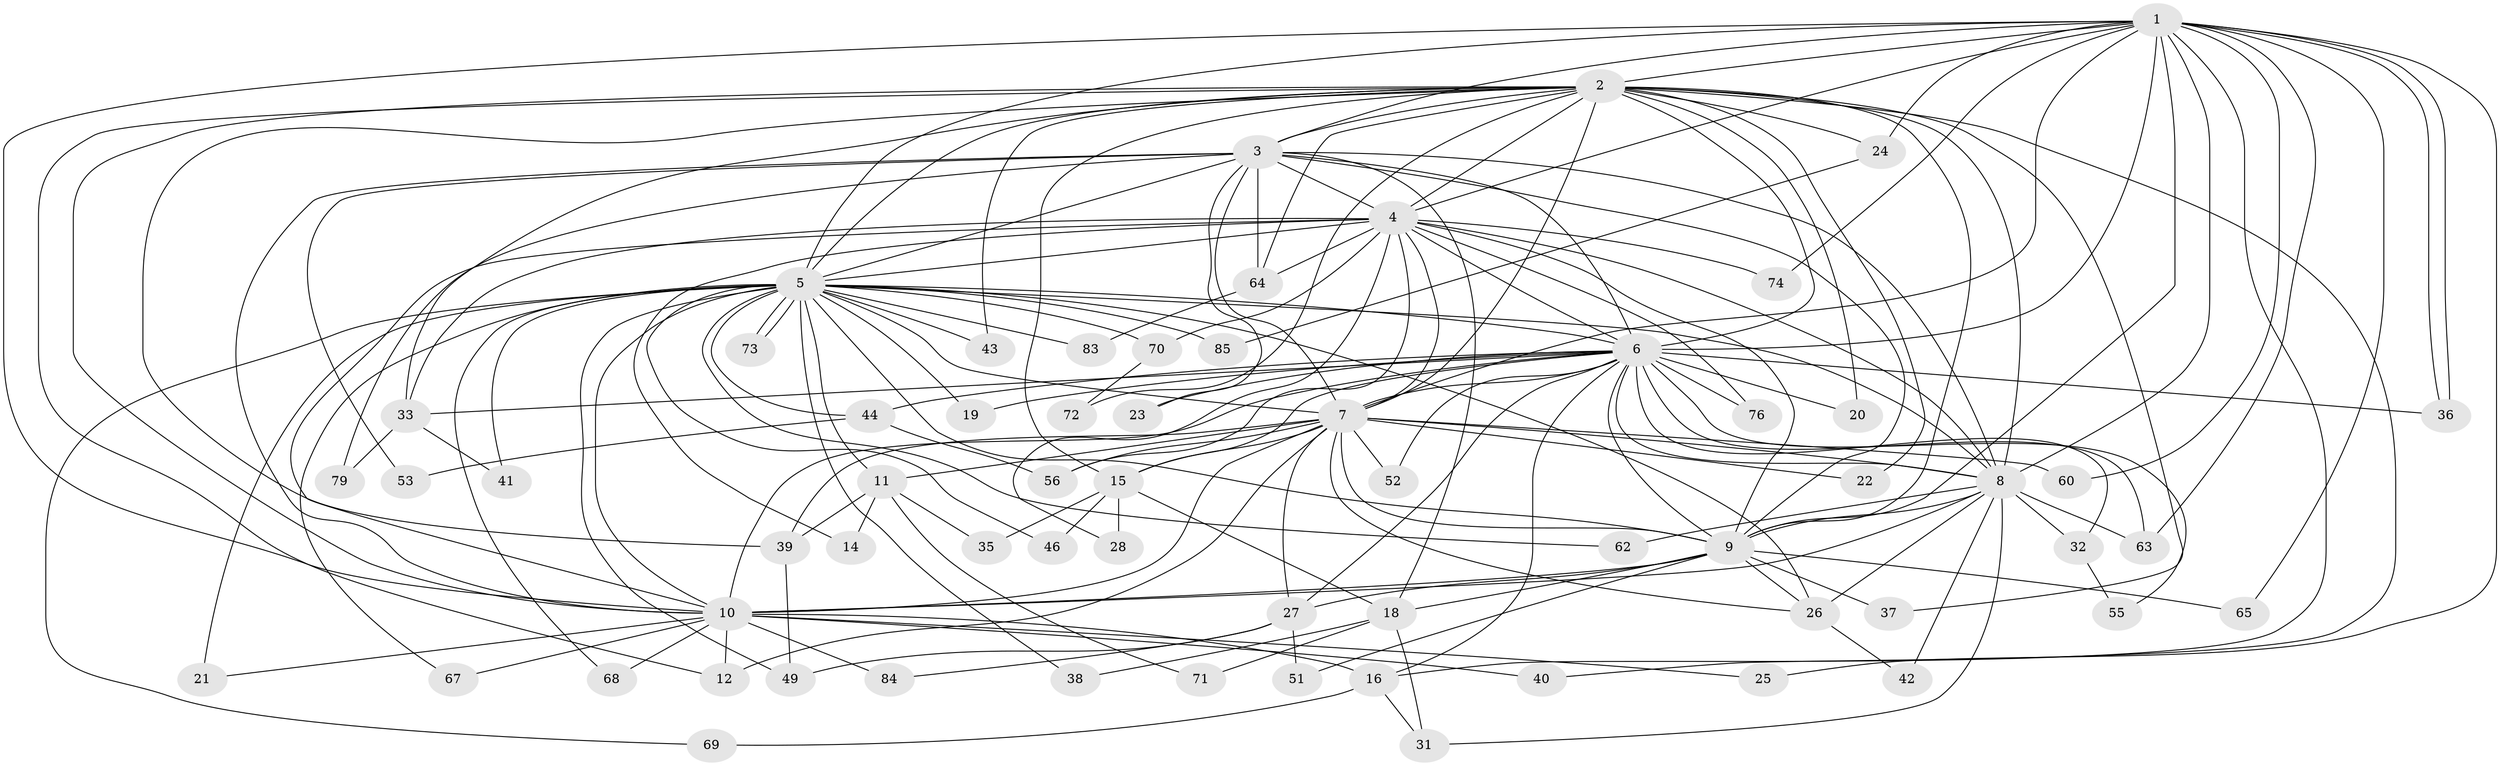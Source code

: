 // Generated by graph-tools (version 1.1) at 2025/51/02/27/25 19:51:43]
// undirected, 64 vertices, 168 edges
graph export_dot {
graph [start="1"]
  node [color=gray90,style=filled];
  1 [super="+66"];
  2 [super="+75"];
  3 [super="+61"];
  4 [super="+45"];
  5 [super="+54"];
  6 [super="+48"];
  7 [super="+30"];
  8 [super="+47"];
  9 [super="+59"];
  10 [super="+13"];
  11;
  12 [super="+82"];
  14;
  15 [super="+17"];
  16 [super="+29"];
  18 [super="+78"];
  19;
  20;
  21;
  22;
  23;
  24;
  25;
  26 [super="+34"];
  27 [super="+77"];
  28;
  31 [super="+57"];
  32;
  33 [super="+50"];
  35;
  36;
  37;
  38;
  39;
  40;
  41;
  42;
  43;
  44;
  46;
  49 [super="+80"];
  51;
  52;
  53;
  55;
  56 [super="+58"];
  60;
  62;
  63;
  64 [super="+81"];
  65;
  67;
  68;
  69;
  70;
  71;
  72;
  73;
  74;
  76;
  79;
  83;
  84;
  85;
  1 -- 2;
  1 -- 3;
  1 -- 4;
  1 -- 5;
  1 -- 6;
  1 -- 7;
  1 -- 8;
  1 -- 9;
  1 -- 10;
  1 -- 24;
  1 -- 25;
  1 -- 36;
  1 -- 36;
  1 -- 60;
  1 -- 65;
  1 -- 74;
  1 -- 63;
  1 -- 16;
  2 -- 3;
  2 -- 4;
  2 -- 5;
  2 -- 6;
  2 -- 7;
  2 -- 8;
  2 -- 9 [weight=2];
  2 -- 10;
  2 -- 15;
  2 -- 20;
  2 -- 22;
  2 -- 24;
  2 -- 37;
  2 -- 40;
  2 -- 43;
  2 -- 72;
  2 -- 39;
  2 -- 33;
  2 -- 64;
  2 -- 12;
  3 -- 4;
  3 -- 5;
  3 -- 6;
  3 -- 7;
  3 -- 8;
  3 -- 9 [weight=2];
  3 -- 10;
  3 -- 18;
  3 -- 23;
  3 -- 53;
  3 -- 64;
  3 -- 79;
  4 -- 5 [weight=2];
  4 -- 6;
  4 -- 7;
  4 -- 8;
  4 -- 9;
  4 -- 10 [weight=2];
  4 -- 14;
  4 -- 28;
  4 -- 33;
  4 -- 64;
  4 -- 74;
  4 -- 70;
  4 -- 56;
  4 -- 76;
  5 -- 6;
  5 -- 7;
  5 -- 8;
  5 -- 9;
  5 -- 10;
  5 -- 11;
  5 -- 19;
  5 -- 21;
  5 -- 38;
  5 -- 41;
  5 -- 43;
  5 -- 44;
  5 -- 46;
  5 -- 49;
  5 -- 62;
  5 -- 67;
  5 -- 68;
  5 -- 69;
  5 -- 70;
  5 -- 73;
  5 -- 73;
  5 -- 83;
  5 -- 85;
  5 -- 26;
  6 -- 7;
  6 -- 8;
  6 -- 9;
  6 -- 10 [weight=2];
  6 -- 15;
  6 -- 16;
  6 -- 19;
  6 -- 20;
  6 -- 23;
  6 -- 27;
  6 -- 32;
  6 -- 33;
  6 -- 44;
  6 -- 52;
  6 -- 55;
  6 -- 63;
  6 -- 76;
  6 -- 36;
  7 -- 8;
  7 -- 9;
  7 -- 10 [weight=2];
  7 -- 11;
  7 -- 12;
  7 -- 22;
  7 -- 26;
  7 -- 52;
  7 -- 56;
  7 -- 60;
  7 -- 39;
  7 -- 27;
  7 -- 15;
  8 -- 9;
  8 -- 10;
  8 -- 32;
  8 -- 42;
  8 -- 62;
  8 -- 63;
  8 -- 31;
  8 -- 26;
  9 -- 10;
  9 -- 18;
  9 -- 26;
  9 -- 27;
  9 -- 37;
  9 -- 51;
  9 -- 65;
  10 -- 12;
  10 -- 16;
  10 -- 21;
  10 -- 25;
  10 -- 40;
  10 -- 67;
  10 -- 68;
  10 -- 84;
  11 -- 14;
  11 -- 35;
  11 -- 39;
  11 -- 71;
  15 -- 28;
  15 -- 46;
  15 -- 18;
  15 -- 35;
  16 -- 31;
  16 -- 69;
  18 -- 31;
  18 -- 38;
  18 -- 71;
  24 -- 85;
  26 -- 42;
  27 -- 51;
  27 -- 84;
  27 -- 49;
  32 -- 55;
  33 -- 41;
  33 -- 79;
  39 -- 49;
  44 -- 53;
  44 -- 56;
  64 -- 83;
  70 -- 72;
}
